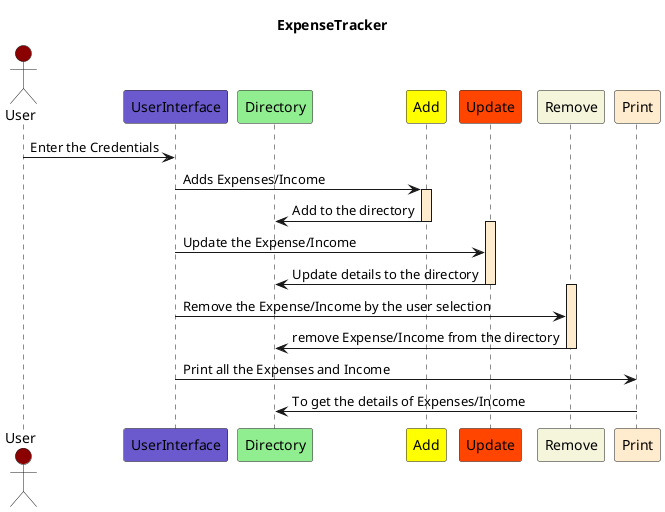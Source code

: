 @startuml ExpenseTracker
title ExpenseTracker
actor User #DarkRed
participant UserInterface #SlateBlue
participant Directory #LightGreen
participant Add #Yellow
participant Update #OrangeRed
participant Remove #Beige
participant Print #BlanchedAlmond
User -> UserInterface: Enter the Credentials
UserInterface -> Add : Adds Expenses/Income 
Activate Add #BlanchedAlmond
Add -> Directory : Add to the directory
deactivate Add
Activate Update #BlanchedAlmond
UserInterface -> Update : Update the Expense/Income
Update -> Directory : Update details to the directory
deactivate Update
activate Remove #BlanchedAlmond
UserInterface -> Remove : Remove the Expense/Income by the user selection
Remove -> Directory : remove Expense/Income from the directory
deactivate Remove
UserInterface -> Print: Print all the Expenses and Income
Print -> Directory : To get the details of Expenses/Income
@enduml
